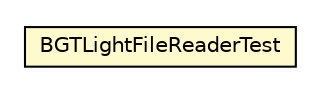 #!/usr/local/bin/dot
#
# Class diagram 
# Generated by UMLGraph version R5_6-24-gf6e263 (http://www.umlgraph.org/)
#

digraph G {
	edge [fontname="Helvetica",fontsize=10,labelfontname="Helvetica",labelfontsize=10];
	node [fontname="Helvetica",fontsize=10,shape=plaintext];
	nodesep=0.25;
	ranksep=0.5;
	// nl.b3p.brmo.loader.xml.BGTLightFileReaderTest
	c254 [label=<<table title="nl.b3p.brmo.loader.xml.BGTLightFileReaderTest" border="0" cellborder="1" cellspacing="0" cellpadding="2" port="p" bgcolor="lemonChiffon" href="./BGTLightFileReaderTest.html">
		<tr><td><table border="0" cellspacing="0" cellpadding="1">
<tr><td align="center" balign="center"> BGTLightFileReaderTest </td></tr>
		</table></td></tr>
		</table>>, URL="./BGTLightFileReaderTest.html", fontname="Helvetica", fontcolor="black", fontsize=10.0];
}

